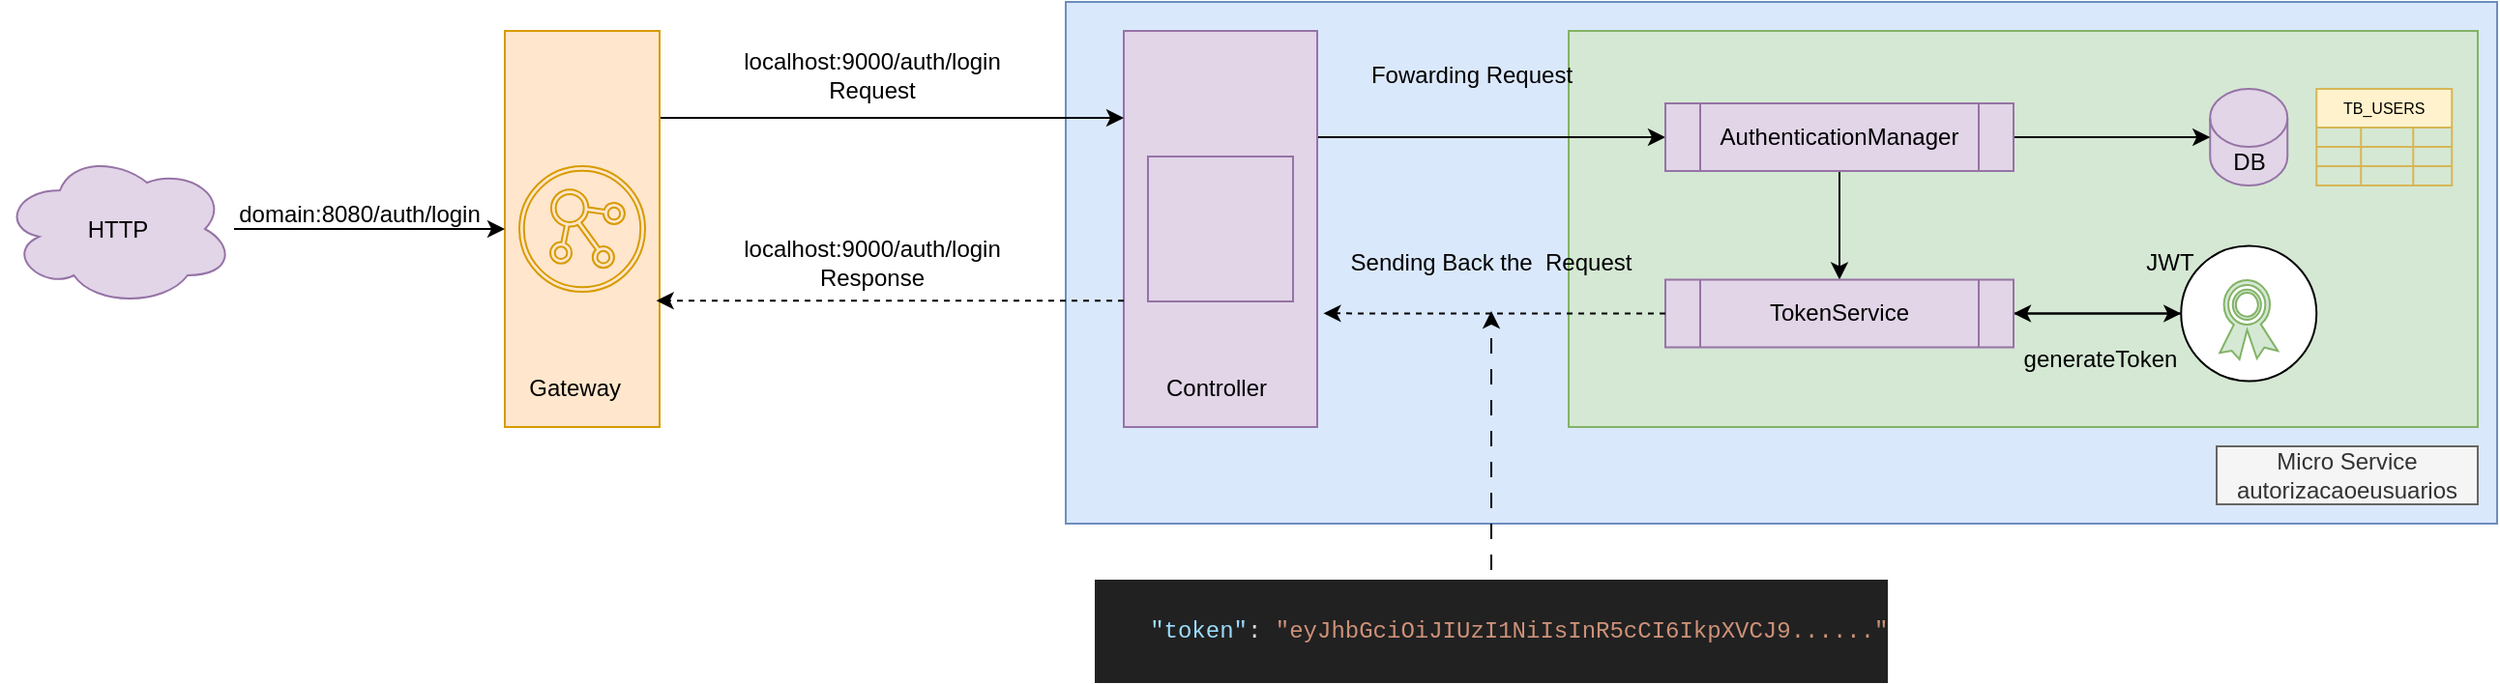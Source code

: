 <mxfile version="26.0.16">
  <diagram name="Page-1" id="ib-y7zfRI86RBeU3RG47">
    <mxGraphModel dx="2875" dy="1004" grid="1" gridSize="10" guides="1" tooltips="1" connect="1" arrows="1" fold="1" page="1" pageScale="1" pageWidth="850" pageHeight="1100" math="0" shadow="0">
      <root>
        <mxCell id="0" />
        <mxCell id="1" parent="0" />
        <mxCell id="PHWX-da5ZttQmNwxShSh-44" value="" style="rounded=0;whiteSpace=wrap;html=1;fillColor=#dae8fc;strokeColor=#6c8ebf;" vertex="1" parent="1">
          <mxGeometry x="-30" y="80" width="740" height="270" as="geometry" />
        </mxCell>
        <mxCell id="PHWX-da5ZttQmNwxShSh-102" value="" style="rounded=0;whiteSpace=wrap;html=1;fillColor=#d5e8d4;strokeColor=#82b366;" vertex="1" parent="1">
          <mxGeometry x="230" y="95" width="470" height="205" as="geometry" />
        </mxCell>
        <mxCell id="PHWX-da5ZttQmNwxShSh-123" style="edgeStyle=orthogonalEdgeStyle;rounded=0;orthogonalLoop=1;jettySize=auto;html=1;entryX=0;entryY=0.5;entryDx=0;entryDy=0;" edge="1" parent="1" source="PHWX-da5ZttQmNwxShSh-104" target="PHWX-da5ZttQmNwxShSh-23">
          <mxGeometry relative="1" as="geometry">
            <Array as="points">
              <mxPoint x="150" y="150" />
              <mxPoint x="150" y="150" />
            </Array>
          </mxGeometry>
        </mxCell>
        <mxCell id="PHWX-da5ZttQmNwxShSh-104" value="" style="rounded=0;whiteSpace=wrap;html=1;fillColor=#e1d5e7;strokeColor=#9673a6;" vertex="1" parent="1">
          <mxGeometry y="95" width="100" height="205" as="geometry" />
        </mxCell>
        <mxCell id="PHWX-da5ZttQmNwxShSh-119" style="edgeStyle=orthogonalEdgeStyle;rounded=0;orthogonalLoop=1;jettySize=auto;html=1;entryX=0;entryY=0.5;entryDx=0;entryDy=0;" edge="1" parent="1">
          <mxGeometry relative="1" as="geometry">
            <mxPoint x="-240" y="140" as="sourcePoint" />
            <mxPoint y="140" as="targetPoint" />
          </mxGeometry>
        </mxCell>
        <mxCell id="PHWX-da5ZttQmNwxShSh-79" value="" style="rounded=0;whiteSpace=wrap;html=1;fillColor=#ffe6cc;strokeColor=#d79b00;" vertex="1" parent="1">
          <mxGeometry x="-320" y="95" width="80" height="205" as="geometry" />
        </mxCell>
        <mxCell id="PHWX-da5ZttQmNwxShSh-112" style="edgeStyle=orthogonalEdgeStyle;rounded=0;orthogonalLoop=1;jettySize=auto;html=1;entryX=1;entryY=0.5;entryDx=0;entryDy=0;" edge="1" parent="1" source="PHWX-da5ZttQmNwxShSh-72" target="PHWX-da5ZttQmNwxShSh-101">
          <mxGeometry relative="1" as="geometry" />
        </mxCell>
        <mxCell id="PHWX-da5ZttQmNwxShSh-72" value="" style="ellipse;whiteSpace=wrap;html=1;aspect=fixed;" vertex="1" parent="1">
          <mxGeometry x="546.63" y="206.25" width="70" height="70" as="geometry" />
        </mxCell>
        <mxCell id="PHWX-da5ZttQmNwxShSh-17" value="DB" style="shape=cylinder3;whiteSpace=wrap;html=1;boundedLbl=1;backgroundOutline=1;size=15;fillColor=#e1d5e7;strokeColor=#9673a6;" vertex="1" parent="1">
          <mxGeometry x="561.63" y="125" width="40" height="50" as="geometry" />
        </mxCell>
        <mxCell id="PHWX-da5ZttQmNwxShSh-22" value="Micro Service autorizacaoeusuarios" style="text;html=1;align=center;verticalAlign=middle;whiteSpace=wrap;rounded=0;fillColor=#f5f5f5;strokeColor=#666666;fontColor=#333333;" vertex="1" parent="1">
          <mxGeometry x="565" y="310" width="135" height="30" as="geometry" />
        </mxCell>
        <mxCell id="PHWX-da5ZttQmNwxShSh-98" value="" style="edgeStyle=orthogonalEdgeStyle;rounded=0;orthogonalLoop=1;jettySize=auto;html=1;" edge="1" parent="1" source="PHWX-da5ZttQmNwxShSh-23" target="PHWX-da5ZttQmNwxShSh-17">
          <mxGeometry relative="1" as="geometry" />
        </mxCell>
        <mxCell id="PHWX-da5ZttQmNwxShSh-106" value="" style="edgeStyle=orthogonalEdgeStyle;rounded=0;orthogonalLoop=1;jettySize=auto;html=1;" edge="1" parent="1" source="PHWX-da5ZttQmNwxShSh-23" target="PHWX-da5ZttQmNwxShSh-101">
          <mxGeometry relative="1" as="geometry" />
        </mxCell>
        <mxCell id="PHWX-da5ZttQmNwxShSh-23" value="AuthenticationManager" style="shape=process;whiteSpace=wrap;html=1;backgroundOutline=1;fillColor=#e1d5e7;strokeColor=#9673a6;" vertex="1" parent="1">
          <mxGeometry x="280" y="132.5" width="180" height="35" as="geometry" />
        </mxCell>
        <mxCell id="PHWX-da5ZttQmNwxShSh-36" value="" style="sketch=0;pointerEvents=1;shadow=0;dashed=0;html=1;strokeColor=#82b366;fillColor=#d5e8d4;labelPosition=center;verticalLabelPosition=bottom;verticalAlign=top;outlineConnect=0;align=center;shape=mxgraph.office.security.token;" vertex="1" parent="1">
          <mxGeometry x="566.63" y="224" width="30" height="41" as="geometry" />
        </mxCell>
        <mxCell id="PHWX-da5ZttQmNwxShSh-50" value="TB_USERS" style="shape=table;startSize=20;container=1;collapsible=0;childLayout=tableLayout;strokeColor=#d6b656;fontSize=8;fillColor=#fff2cc;" vertex="1" parent="1">
          <mxGeometry x="616.63" y="125" width="70" height="50" as="geometry" />
        </mxCell>
        <mxCell id="PHWX-da5ZttQmNwxShSh-51" value="" style="shape=tableRow;horizontal=0;startSize=0;swimlaneHead=0;swimlaneBody=0;strokeColor=inherit;top=0;left=0;bottom=0;right=0;collapsible=0;dropTarget=0;fillColor=none;points=[[0,0.5],[1,0.5]];portConstraint=eastwest;fontSize=16;" vertex="1" parent="PHWX-da5ZttQmNwxShSh-50">
          <mxGeometry y="20" width="70" height="10" as="geometry" />
        </mxCell>
        <mxCell id="PHWX-da5ZttQmNwxShSh-52" value="" style="shape=partialRectangle;html=1;whiteSpace=wrap;connectable=0;strokeColor=inherit;overflow=hidden;fillColor=none;top=0;left=0;bottom=0;right=0;pointerEvents=1;fontSize=16;" vertex="1" parent="PHWX-da5ZttQmNwxShSh-51">
          <mxGeometry width="23" height="10" as="geometry">
            <mxRectangle width="23" height="10" as="alternateBounds" />
          </mxGeometry>
        </mxCell>
        <mxCell id="PHWX-da5ZttQmNwxShSh-53" value="" style="shape=partialRectangle;html=1;whiteSpace=wrap;connectable=0;strokeColor=inherit;overflow=hidden;fillColor=none;top=0;left=0;bottom=0;right=0;pointerEvents=1;fontSize=16;" vertex="1" parent="PHWX-da5ZttQmNwxShSh-51">
          <mxGeometry x="23" width="27" height="10" as="geometry">
            <mxRectangle width="27" height="10" as="alternateBounds" />
          </mxGeometry>
        </mxCell>
        <mxCell id="PHWX-da5ZttQmNwxShSh-54" value="" style="shape=partialRectangle;html=1;whiteSpace=wrap;connectable=0;strokeColor=inherit;overflow=hidden;fillColor=none;top=0;left=0;bottom=0;right=0;pointerEvents=1;fontSize=16;" vertex="1" parent="PHWX-da5ZttQmNwxShSh-51">
          <mxGeometry x="50" width="20" height="10" as="geometry">
            <mxRectangle width="20" height="10" as="alternateBounds" />
          </mxGeometry>
        </mxCell>
        <mxCell id="PHWX-da5ZttQmNwxShSh-55" value="" style="shape=tableRow;horizontal=0;startSize=0;swimlaneHead=0;swimlaneBody=0;strokeColor=inherit;top=0;left=0;bottom=0;right=0;collapsible=0;dropTarget=0;fillColor=none;points=[[0,0.5],[1,0.5]];portConstraint=eastwest;fontSize=16;" vertex="1" parent="PHWX-da5ZttQmNwxShSh-50">
          <mxGeometry y="30" width="70" height="10" as="geometry" />
        </mxCell>
        <mxCell id="PHWX-da5ZttQmNwxShSh-56" value="" style="shape=partialRectangle;html=1;whiteSpace=wrap;connectable=0;strokeColor=inherit;overflow=hidden;fillColor=none;top=0;left=0;bottom=0;right=0;pointerEvents=1;fontSize=16;" vertex="1" parent="PHWX-da5ZttQmNwxShSh-55">
          <mxGeometry width="23" height="10" as="geometry">
            <mxRectangle width="23" height="10" as="alternateBounds" />
          </mxGeometry>
        </mxCell>
        <mxCell id="PHWX-da5ZttQmNwxShSh-57" value="" style="shape=partialRectangle;html=1;whiteSpace=wrap;connectable=0;strokeColor=inherit;overflow=hidden;fillColor=none;top=0;left=0;bottom=0;right=0;pointerEvents=1;fontSize=16;" vertex="1" parent="PHWX-da5ZttQmNwxShSh-55">
          <mxGeometry x="23" width="27" height="10" as="geometry">
            <mxRectangle width="27" height="10" as="alternateBounds" />
          </mxGeometry>
        </mxCell>
        <mxCell id="PHWX-da5ZttQmNwxShSh-58" value="" style="shape=partialRectangle;html=1;whiteSpace=wrap;connectable=0;strokeColor=inherit;overflow=hidden;fillColor=none;top=0;left=0;bottom=0;right=0;pointerEvents=1;fontSize=16;" vertex="1" parent="PHWX-da5ZttQmNwxShSh-55">
          <mxGeometry x="50" width="20" height="10" as="geometry">
            <mxRectangle width="20" height="10" as="alternateBounds" />
          </mxGeometry>
        </mxCell>
        <mxCell id="PHWX-da5ZttQmNwxShSh-59" value="" style="shape=tableRow;horizontal=0;startSize=0;swimlaneHead=0;swimlaneBody=0;strokeColor=inherit;top=0;left=0;bottom=0;right=0;collapsible=0;dropTarget=0;fillColor=none;points=[[0,0.5],[1,0.5]];portConstraint=eastwest;fontSize=16;" vertex="1" parent="PHWX-da5ZttQmNwxShSh-50">
          <mxGeometry y="40" width="70" height="10" as="geometry" />
        </mxCell>
        <mxCell id="PHWX-da5ZttQmNwxShSh-60" value="" style="shape=partialRectangle;html=1;whiteSpace=wrap;connectable=0;strokeColor=inherit;overflow=hidden;fillColor=none;top=0;left=0;bottom=0;right=0;pointerEvents=1;fontSize=16;" vertex="1" parent="PHWX-da5ZttQmNwxShSh-59">
          <mxGeometry width="23" height="10" as="geometry">
            <mxRectangle width="23" height="10" as="alternateBounds" />
          </mxGeometry>
        </mxCell>
        <mxCell id="PHWX-da5ZttQmNwxShSh-61" value="" style="shape=partialRectangle;html=1;whiteSpace=wrap;connectable=0;strokeColor=inherit;overflow=hidden;fillColor=none;top=0;left=0;bottom=0;right=0;pointerEvents=1;fontSize=16;" vertex="1" parent="PHWX-da5ZttQmNwxShSh-59">
          <mxGeometry x="23" width="27" height="10" as="geometry">
            <mxRectangle width="27" height="10" as="alternateBounds" />
          </mxGeometry>
        </mxCell>
        <mxCell id="PHWX-da5ZttQmNwxShSh-62" value="" style="shape=partialRectangle;html=1;whiteSpace=wrap;connectable=0;strokeColor=inherit;overflow=hidden;fillColor=none;top=0;left=0;bottom=0;right=0;pointerEvents=1;fontSize=16;" vertex="1" parent="PHWX-da5ZttQmNwxShSh-59">
          <mxGeometry x="50" width="20" height="10" as="geometry">
            <mxRectangle width="20" height="10" as="alternateBounds" />
          </mxGeometry>
        </mxCell>
        <mxCell id="PHWX-da5ZttQmNwxShSh-64" value="" style="sketch=0;verticalLabelPosition=bottom;sketch=0;aspect=fixed;html=1;verticalAlign=top;align=center;outlineConnect=0;pointerEvents=1;shape=mxgraph.citrix2.delivery_controller;fillColor=#e1d5e7;strokeColor=#9673a6;" vertex="1" parent="1">
          <mxGeometry x="12.5" y="160" width="75" height="75" as="geometry" />
        </mxCell>
        <mxCell id="PHWX-da5ZttQmNwxShSh-65" value="" style="sketch=0;pointerEvents=1;shadow=0;dashed=0;html=1;strokeColor=#d79b00;fillColor=#ffe6cc;aspect=fixed;labelPosition=center;verticalLabelPosition=bottom;verticalAlign=top;align=center;outlineConnect=0;shape=mxgraph.vvd.nsx_controller;" vertex="1" parent="1">
          <mxGeometry x="-312.5" y="165" width="65" height="65" as="geometry" />
        </mxCell>
        <mxCell id="PHWX-da5ZttQmNwxShSh-75" value="JWT" style="text;html=1;align=center;verticalAlign=middle;whiteSpace=wrap;rounded=0;" vertex="1" parent="1">
          <mxGeometry x="525" y="206.5" width="31.63" height="17.5" as="geometry" />
        </mxCell>
        <mxCell id="PHWX-da5ZttQmNwxShSh-78" value="localhost:9000/auth/login&lt;br&gt;Request" style="text;html=1;align=center;verticalAlign=middle;whiteSpace=wrap;rounded=0;" vertex="1" parent="1">
          <mxGeometry x="-160" y="102.5" width="60" height="30" as="geometry" />
        </mxCell>
        <mxCell id="PHWX-da5ZttQmNwxShSh-80" value="Gateway&amp;nbsp;" style="text;html=1;align=center;verticalAlign=middle;whiteSpace=wrap;rounded=0;" vertex="1" parent="1">
          <mxGeometry x="-316.25" y="265" width="67.5" height="30" as="geometry" />
        </mxCell>
        <mxCell id="PHWX-da5ZttQmNwxShSh-87" value="Fowarding Request" style="text;html=1;align=center;verticalAlign=middle;whiteSpace=wrap;rounded=0;" vertex="1" parent="1">
          <mxGeometry x="120" y="102.5" width="120" height="30" as="geometry" />
        </mxCell>
        <mxCell id="PHWX-da5ZttQmNwxShSh-91" value="Controller" style="text;html=1;align=center;verticalAlign=middle;whiteSpace=wrap;rounded=0;" vertex="1" parent="1">
          <mxGeometry x="17.5" y="265" width="60" height="30" as="geometry" />
        </mxCell>
        <mxCell id="PHWX-da5ZttQmNwxShSh-92" value="Sending Back the&amp;nbsp; Request" style="text;html=1;align=center;verticalAlign=middle;whiteSpace=wrap;rounded=0;" vertex="1" parent="1">
          <mxGeometry x="110" y="200.25" width="160" height="30" as="geometry" />
        </mxCell>
        <mxCell id="PHWX-da5ZttQmNwxShSh-111" style="edgeStyle=orthogonalEdgeStyle;rounded=0;orthogonalLoop=1;jettySize=auto;html=1;entryX=0;entryY=0.5;entryDx=0;entryDy=0;" edge="1" parent="1" source="PHWX-da5ZttQmNwxShSh-101" target="PHWX-da5ZttQmNwxShSh-72">
          <mxGeometry relative="1" as="geometry" />
        </mxCell>
        <mxCell id="PHWX-da5ZttQmNwxShSh-101" value="TokenService" style="shape=process;whiteSpace=wrap;html=1;backgroundOutline=1;fillColor=#e1d5e7;strokeColor=#9673a6;" vertex="1" parent="1">
          <mxGeometry x="280" y="223.75" width="180" height="35" as="geometry" />
        </mxCell>
        <mxCell id="PHWX-da5ZttQmNwxShSh-113" value="generateToken" style="text;html=1;align=center;verticalAlign=middle;whiteSpace=wrap;rounded=0;" vertex="1" parent="1">
          <mxGeometry x="475" y="250" width="60" height="30" as="geometry" />
        </mxCell>
        <mxCell id="PHWX-da5ZttQmNwxShSh-118" style="edgeStyle=orthogonalEdgeStyle;rounded=0;orthogonalLoop=1;jettySize=auto;html=1;exitX=0.5;exitY=1;exitDx=0;exitDy=0;" edge="1" parent="1" source="PHWX-da5ZttQmNwxShSh-44" target="PHWX-da5ZttQmNwxShSh-44">
          <mxGeometry relative="1" as="geometry" />
        </mxCell>
        <mxCell id="PHWX-da5ZttQmNwxShSh-121" style="edgeStyle=orthogonalEdgeStyle;rounded=0;orthogonalLoop=1;jettySize=auto;html=1;entryX=0.979;entryY=0.681;entryDx=0;entryDy=0;entryPerimeter=0;dashed=1;" edge="1" parent="1" source="PHWX-da5ZttQmNwxShSh-104" target="PHWX-da5ZttQmNwxShSh-79">
          <mxGeometry relative="1" as="geometry">
            <Array as="points">
              <mxPoint x="-120" y="235" />
            </Array>
          </mxGeometry>
        </mxCell>
        <mxCell id="PHWX-da5ZttQmNwxShSh-124" style="edgeStyle=orthogonalEdgeStyle;rounded=0;orthogonalLoop=1;jettySize=auto;html=1;entryX=1.032;entryY=0.713;entryDx=0;entryDy=0;entryPerimeter=0;dashed=1;" edge="1" parent="1" source="PHWX-da5ZttQmNwxShSh-101" target="PHWX-da5ZttQmNwxShSh-104">
          <mxGeometry relative="1" as="geometry" />
        </mxCell>
        <mxCell id="PHWX-da5ZttQmNwxShSh-125" value="domain:8080/auth/login" style="text;html=1;align=center;verticalAlign=middle;whiteSpace=wrap;rounded=0;" vertex="1" parent="1">
          <mxGeometry x="-425" y="175" width="60" height="30" as="geometry" />
        </mxCell>
        <mxCell id="PHWX-da5ZttQmNwxShSh-126" value="localhost:9000/auth/login&lt;br&gt;Response" style="text;html=1;align=center;verticalAlign=middle;whiteSpace=wrap;rounded=0;" vertex="1" parent="1">
          <mxGeometry x="-160" y="200.25" width="60" height="30" as="geometry" />
        </mxCell>
        <mxCell id="PHWX-da5ZttQmNwxShSh-128" style="edgeStyle=orthogonalEdgeStyle;rounded=0;orthogonalLoop=1;jettySize=auto;html=1;entryX=0;entryY=0.5;entryDx=0;entryDy=0;" edge="1" parent="1" source="PHWX-da5ZttQmNwxShSh-127" target="PHWX-da5ZttQmNwxShSh-79">
          <mxGeometry relative="1" as="geometry" />
        </mxCell>
        <mxCell id="PHWX-da5ZttQmNwxShSh-127" value="HTTP" style="ellipse;shape=cloud;whiteSpace=wrap;html=1;fillColor=#e1d5e7;strokeColor=#9673a6;" vertex="1" parent="1">
          <mxGeometry x="-580" y="157.5" width="120" height="80" as="geometry" />
        </mxCell>
        <mxCell id="PHWX-da5ZttQmNwxShSh-133" style="edgeStyle=orthogonalEdgeStyle;rounded=0;orthogonalLoop=1;jettySize=auto;html=1;dashed=1;dashPattern=8 8;" edge="1" parent="1" source="PHWX-da5ZttQmNwxShSh-131">
          <mxGeometry relative="1" as="geometry">
            <mxPoint x="190" y="240" as="targetPoint" />
          </mxGeometry>
        </mxCell>
        <mxCell id="PHWX-da5ZttQmNwxShSh-131" value="&lt;div style=&quot;color: rgb(248, 248, 242); background-color: rgb(33, 33, 33); font-family: IBMPlexMono, Monaco, &amp;quot;Courier New&amp;quot;, monospace, Menlo, Monaco, &amp;quot;Courier New&amp;quot;, monospace; font-weight: normal; font-size: 12px; line-height: 18px; white-space: pre;&quot;&gt;&lt;div&gt;&lt;br&gt;&lt;/div&gt;&lt;div&gt;&lt;span style=&quot;color: rgb(248, 248, 242);&quot;&gt;    &lt;/span&gt;&lt;span style=&quot;color: rgb(156, 220, 254);&quot;&gt;&quot;token&quot;&lt;/span&gt;&lt;span style=&quot;color: rgb(220, 220, 220);&quot;&gt;:&lt;/span&gt;&lt;span style=&quot;color: rgb(248, 248, 242);&quot;&gt; &lt;/span&gt;&lt;span style=&quot;color: rgb(206, 145, 120);&quot;&gt;&quot;eyJhbGciOiJIUzI1NiIsInR5cCI6IkpXVCJ9......&quot;&lt;/span&gt;&lt;/div&gt;&lt;div&gt;&lt;br&gt;&lt;/div&gt;&lt;/div&gt;" style="text;html=1;align=center;verticalAlign=middle;whiteSpace=wrap;rounded=0;" vertex="1" parent="1">
          <mxGeometry x="160" y="390" width="60" height="30" as="geometry" />
        </mxCell>
      </root>
    </mxGraphModel>
  </diagram>
</mxfile>
